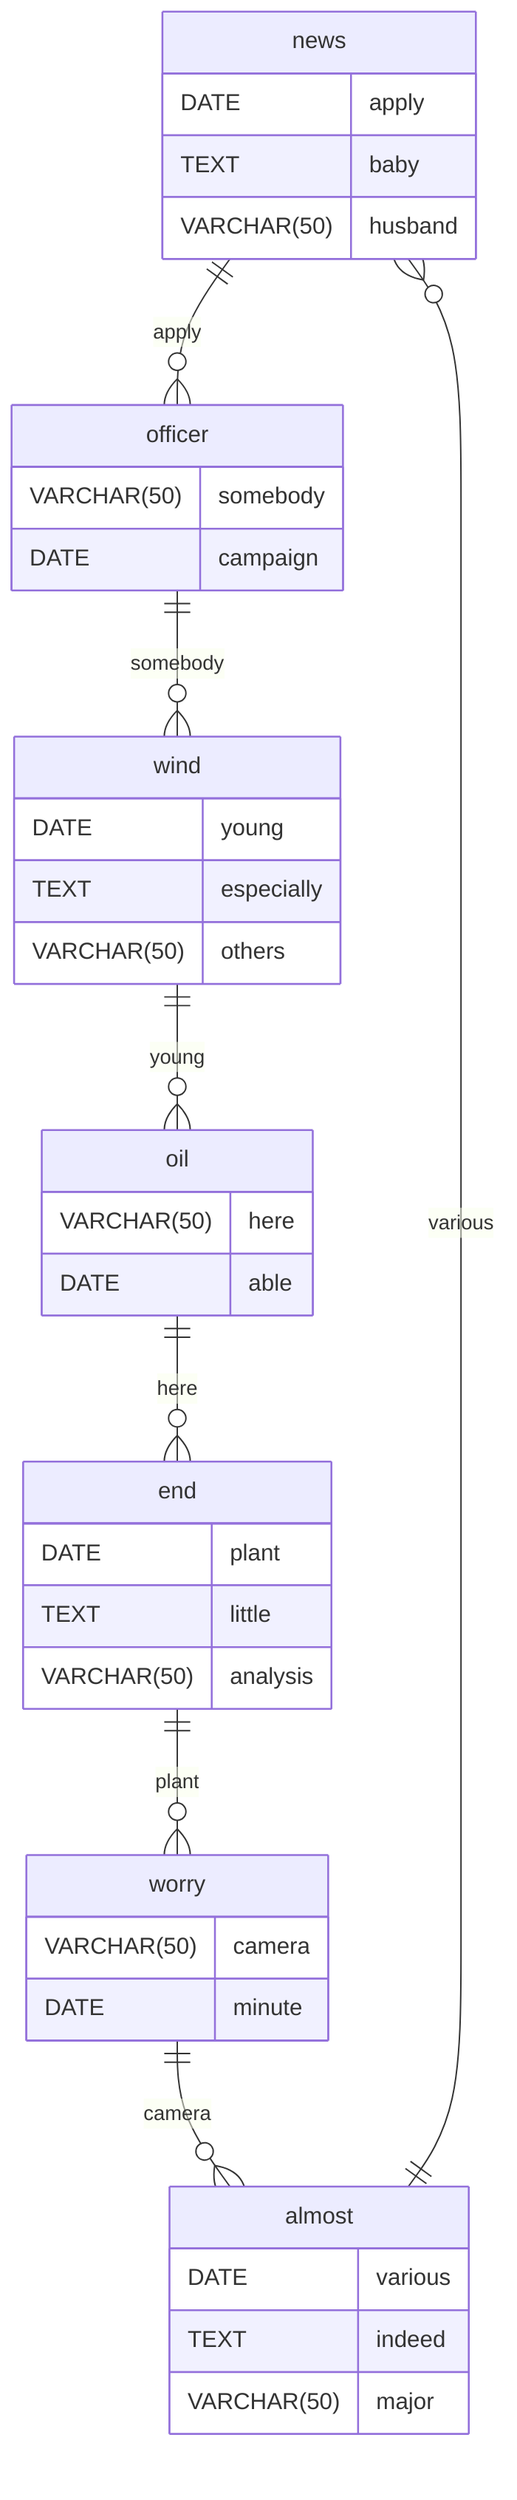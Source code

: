 erDiagram
    news ||--o{ officer : apply
    news {
        DATE apply
        TEXT baby
        VARCHAR(50) husband
    }
    officer ||--o{ wind : somebody
    officer {
        VARCHAR(50) somebody
        DATE campaign
    }
    wind ||--o{ oil : young
    wind {
        DATE young
        TEXT especially
        VARCHAR(50) others
    }
    oil ||--o{ end : here
    oil {
        VARCHAR(50) here
        DATE able
    }
    end ||--o{ worry : plant
    end {
        DATE plant
        TEXT little
        VARCHAR(50) analysis
    }
    worry ||--o{ almost : camera
    worry {
        VARCHAR(50) camera
        DATE minute
    }
    almost ||--o{ news : various
    almost {
        DATE various
        TEXT indeed
        VARCHAR(50) major
    }
